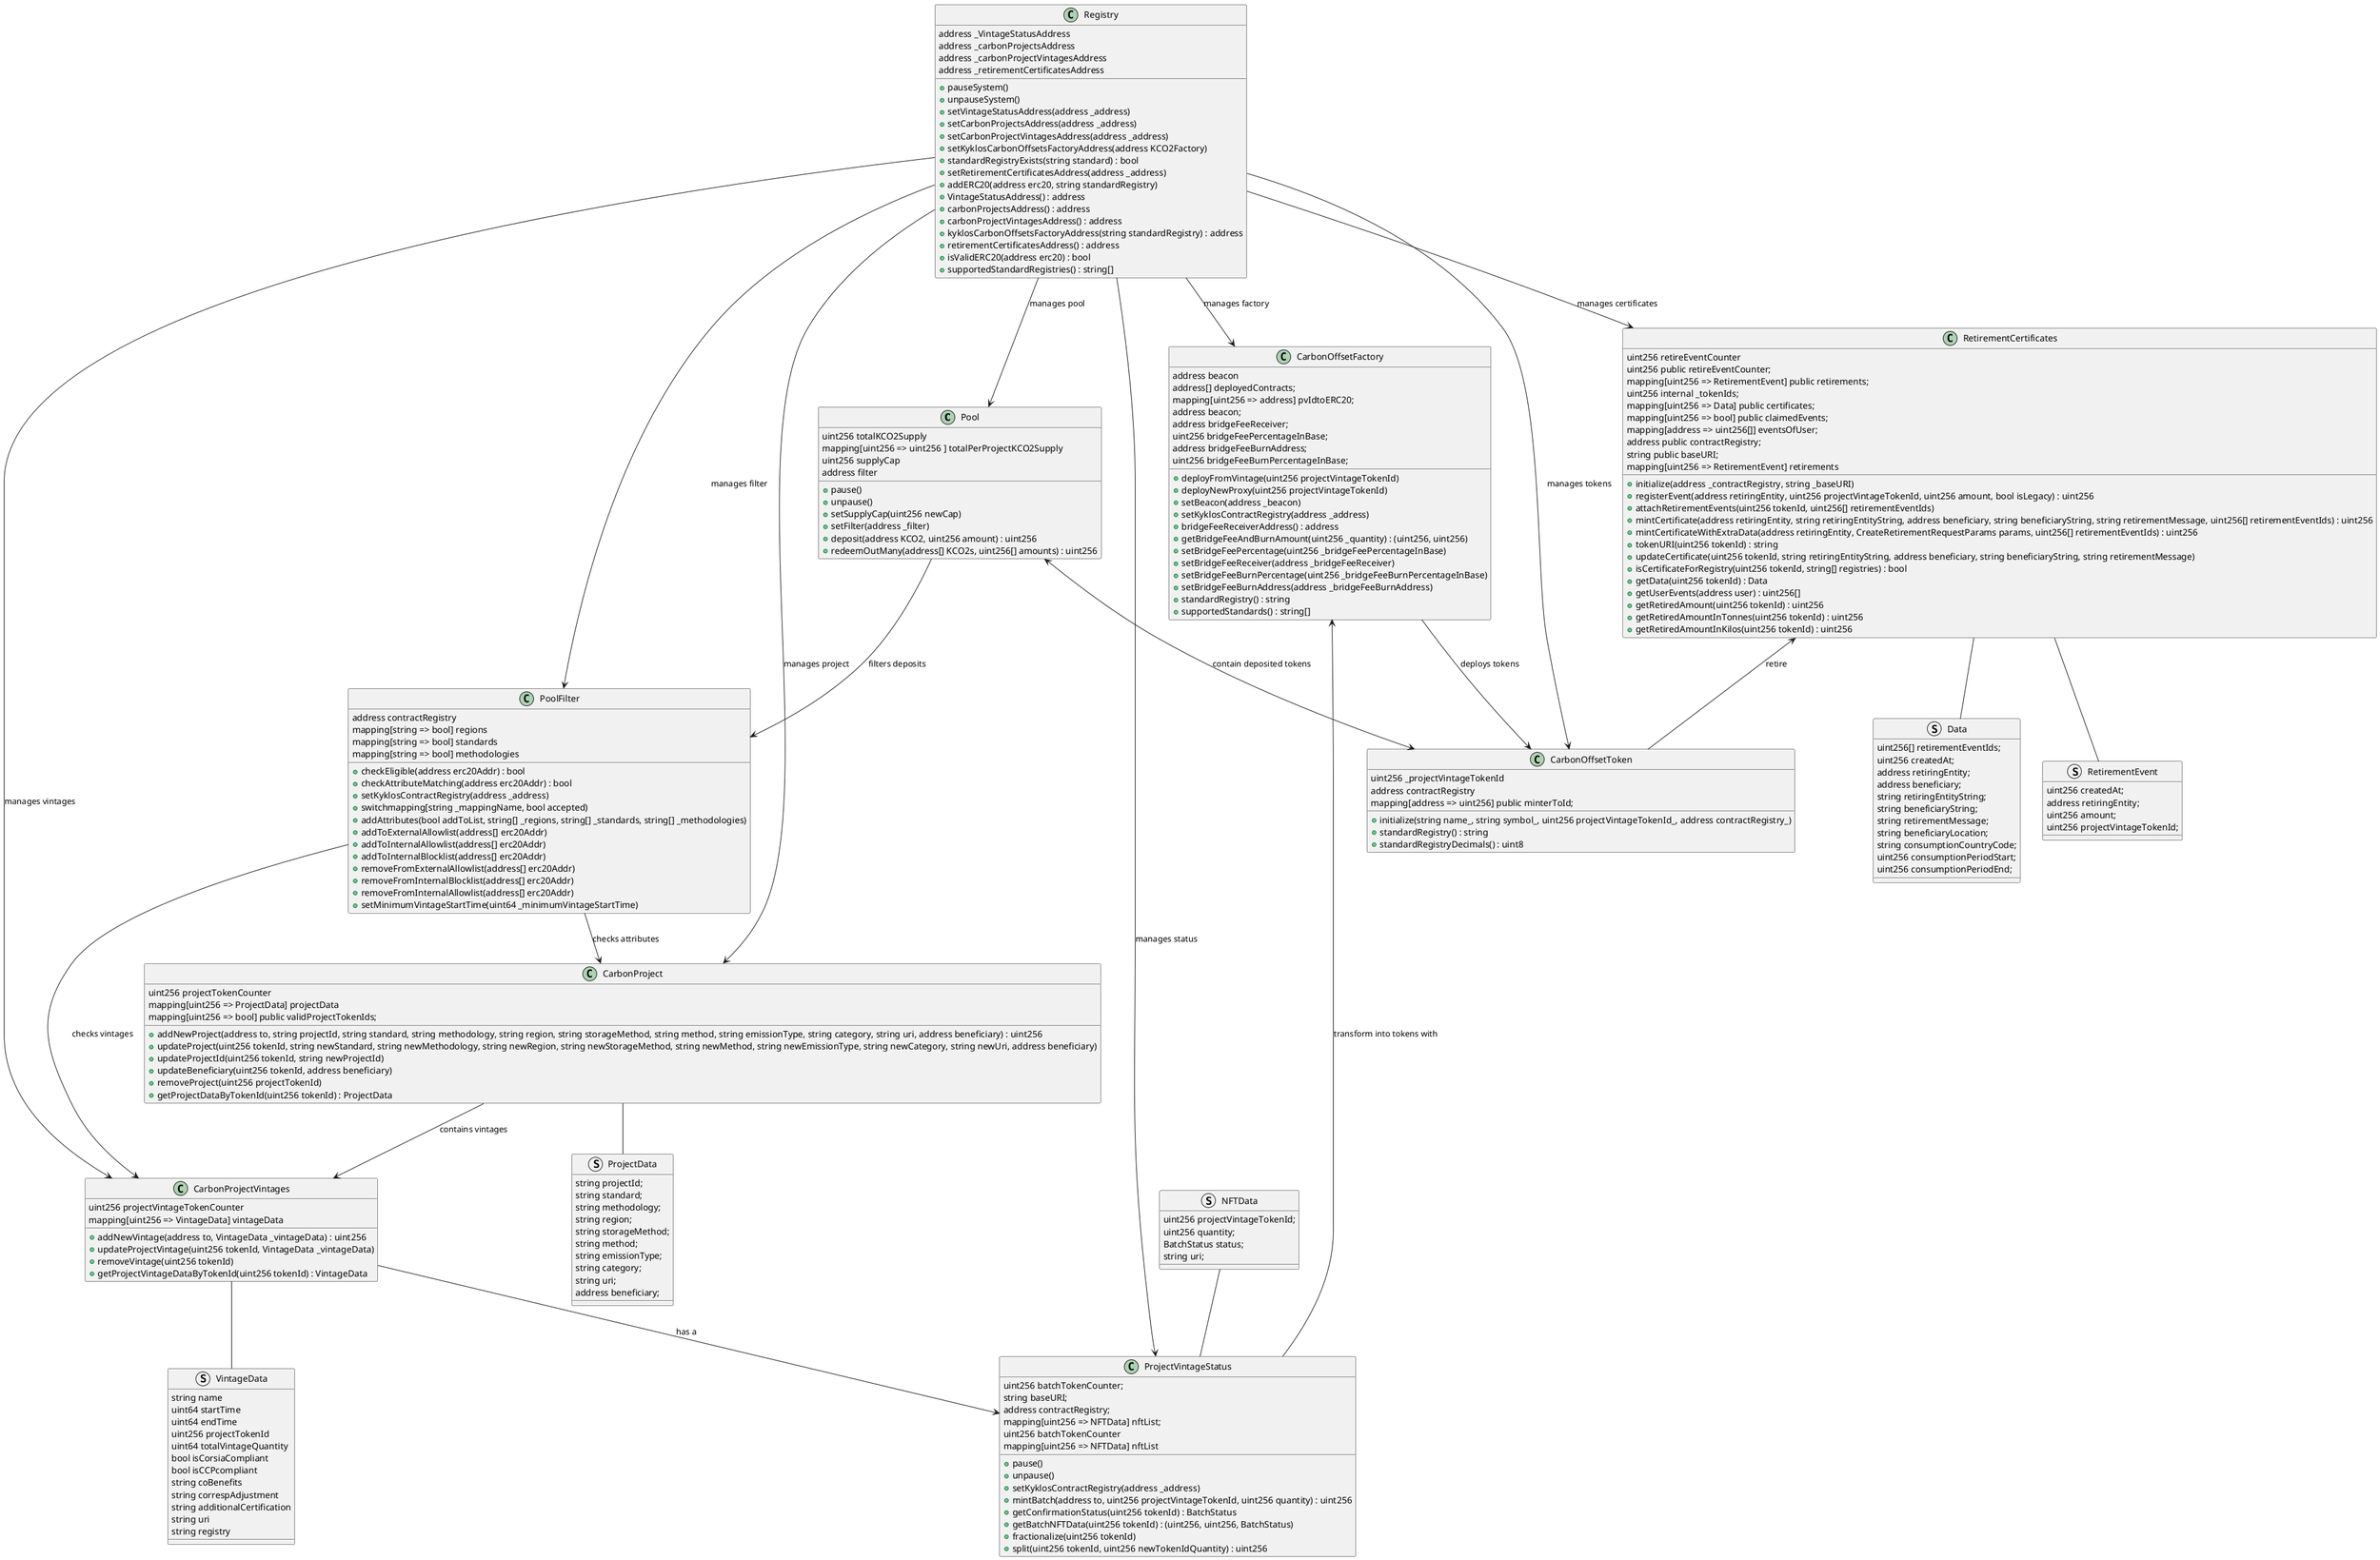 @startuml
class Pool {

    uint256 totalKCO2Supply
    mapping[uint256 => uint256 ] totalPerProjectKCO2Supply
    uint256 supplyCap
    address filter
    +pause()
    +unpause()
    +setSupplyCap(uint256 newCap)
    +setFilter(address _filter)
    +deposit(address KCO2, uint256 amount) : uint256
    +redeemOutMany(address[] KCO2s, uint256[] amounts) : uint256
}

class PoolFilter {

    address contractRegistry
    mapping[string => bool] regions
    mapping[string => bool] standards
    mapping[string => bool] methodologies
    +checkEligible(address erc20Addr) : bool
    +checkAttributeMatching(address erc20Addr) : bool
    +setKyklosContractRegistry(address _address)
    +switchmapping[string _mappingName, bool accepted)
    +addAttributes(bool addToList, string[] _regions, string[] _standards, string[] _methodologies)
    +addToExternalAllowlist(address[] erc20Addr)
    +addToInternalAllowlist(address[] erc20Addr)
    +addToInternalBlocklist(address[] erc20Addr)
    +removeFromExternalAllowlist(address[] erc20Addr)
    +removeFromInternalBlocklist(address[] erc20Addr)
    +removeFromInternalAllowlist(address[] erc20Addr)
    +setMinimumVintageStartTime(uint64 _minimumVintageStartTime)
}

class CarbonProject {
    uint256 projectTokenCounter
    mapping[uint256 => ProjectData] projectData
    mapping[uint256 => bool] public validProjectTokenIds;
    +addNewProject(address to, string projectId, string standard, string methodology, string region, string storageMethod, string method, string emissionType, string category, string uri, address beneficiary) : uint256
    +updateProject(uint256 tokenId, string newStandard, string newMethodology, string newRegion, string newStorageMethod, string newMethod, string newEmissionType, string newCategory, string newUri, address beneficiary)
    +updateProjectId(uint256 tokenId, string newProjectId)
    +updateBeneficiary(uint256 tokenId, address beneficiary)
    +removeProject(uint256 projectTokenId)
    +getProjectDataByTokenId(uint256 tokenId) : ProjectData
}

class CarbonProjectVintages {
    uint256 projectVintageTokenCounter
    mapping[uint256 => VintageData] vintageData
    +addNewVintage(address to, VintageData _vintageData) : uint256
    +updateProjectVintage(uint256 tokenId, VintageData _vintageData)
    +removeVintage(uint256 tokenId)
    +getProjectVintageDataByTokenId(uint256 tokenId) : VintageData
}
struct VintageData {
    string name
    uint64 startTime
    uint64 endTime
    uint256 projectTokenId
    uint64 totalVintageQuantity
    bool isCorsiaCompliant
    bool isCCPcompliant
    string coBenefits
    string correspAdjustment
    string additionalCertification
    string uri
    string registry
}
struct ProjectData {
    string projectId;
    string standard;
    string methodology;
    string region;
    string storageMethod;
    string method;
    string emissionType;
    string category;
    string uri;
    address beneficiary;
}
CarbonProjectVintages --   VintageData
CarbonProject --   ProjectData

class Registry {
    address _VintageStatusAddress
    address _carbonProjectsAddress
    address _carbonProjectVintagesAddress
    address _retirementCertificatesAddress
    +pauseSystem()
    +unpauseSystem()
    +setVintageStatusAddress(address _address)
    +setCarbonProjectsAddress(address _address)
    +setCarbonProjectVintagesAddress(address _address)
    +setKyklosCarbonOffsetsFactoryAddress(address KCO2Factory)
    +standardRegistryExists(string standard) : bool
    +setRetirementCertificatesAddress(address _address)
    +addERC20(address erc20, string standardRegistry)
    +VintageStatusAddress() : address
    +carbonProjectsAddress() : address
    +carbonProjectVintagesAddress() : address
    +kyklosCarbonOffsetsFactoryAddress(string standardRegistry) : address
    +retirementCertificatesAddress() : address
    +isValidERC20(address erc20) : bool
    +supportedStandardRegistries() : string[]
}

class CarbonOffsetFactory {
    address beacon
    address[] deployedContracts;
	mapping[uint256 => address] pvIdtoERC20;
	address beacon;
	address bridgeFeeReceiver;
	uint256 bridgeFeePercentageInBase;
	address bridgeFeeBurnAddress;
	uint256 bridgeFeeBurnPercentageInBase;

    +deployFromVintage(uint256 projectVintageTokenId)
    +deployNewProxy(uint256 projectVintageTokenId)
    +setBeacon(address _beacon)
    +setKyklosContractRegistry(address _address)
    +bridgeFeeReceiverAddress() : address
    +getBridgeFeeAndBurnAmount(uint256 _quantity) : (uint256, uint256)
    +setBridgeFeePercentage(uint256 _bridgeFeePercentageInBase)
    +setBridgeFeeReceiver(address _bridgeFeeReceiver)
    +setBridgeFeeBurnPercentage(uint256 _bridgeFeeBurnPercentageInBase)
    +setBridgeFeeBurnAddress(address _bridgeFeeBurnAddress)
    +standardRegistry() : string
    +supportedStandards() : string[]
}

class CarbonOffsetToken {
    uint256 _projectVintageTokenId
    address contractRegistry
     mapping[address => uint256] public minterToId;
    +initialize(string name_, string symbol_, uint256 projectVintageTokenId_, address contractRegistry_)
    +standardRegistry() : string
    +standardRegistryDecimals() : uint8
}

	struct NFTData {
		uint256 projectVintageTokenId;
		uint256 quantity;
		BatchStatus status;
        string uri;
	}
class ProjectVintageStatus {
    uint256 batchTokenCounter;
	string baseURI;
	address contractRegistry;
	mapping[uint256 => NFTData] nftList;
    uint256 batchTokenCounter
    mapping[uint256 => NFTData] nftList
    +pause()
    +unpause()
    +setKyklosContractRegistry(address _address)
    +mintBatch(address to, uint256 projectVintageTokenId, uint256 quantity) : uint256
    +getConfirmationStatus(uint256 tokenId) : BatchStatus
    +getBatchNFTData(uint256 tokenId) : (uint256, uint256, BatchStatus)
    +fractionalize(uint256 tokenId)
    +split(uint256 tokenId, uint256 newTokenIdQuantity) : uint256
}
NFTData -- ProjectVintageStatus

    struct Data {
		uint256[] retirementEventIds;
		uint256 createdAt;
		address retiringEntity;
		address beneficiary;
		string retiringEntityString;
		string beneficiaryString;
		string retirementMessage;
		string beneficiaryLocation;
		string consumptionCountryCode;
		uint256 consumptionPeriodStart;
		uint256 consumptionPeriodEnd;
	}
	struct RetirementEvent {
		uint256 createdAt;
		address retiringEntity;
		uint256 amount;
		uint256 projectVintageTokenId;
	}
class RetirementCertificates {
    uint256 retireEventCounter
	uint256 public retireEventCounter;
	mapping[uint256 => RetirementEvent] public retirements;
	uint256 internal _tokenIds;
	mapping[uint256 => Data] public certificates;
	mapping[uint256 => bool] public claimedEvents;
	mapping[address => uint256[]] eventsOfUser;
	address public contractRegistry;
	string public baseURI;
    mapping[uint256 => RetirementEvent] retirements

    +initialize(address _contractRegistry, string _baseURI)
    +registerEvent(address retiringEntity, uint256 projectVintageTokenId, uint256 amount, bool isLegacy) : uint256
    +attachRetirementEvents(uint256 tokenId, uint256[] retirementEventIds)
    +mintCertificate(address retiringEntity, string retiringEntityString, address beneficiary, string beneficiaryString, string retirementMessage, uint256[] retirementEventIds) : uint256
    +mintCertificateWithExtraData(address retiringEntity, CreateRetirementRequestParams params, uint256[] retirementEventIds) : uint256
    +tokenURI(uint256 tokenId) : string
    +updateCertificate(uint256 tokenId, string retiringEntityString, address beneficiary, string beneficiaryString, string retirementMessage)
    +isCertificateForRegistry(uint256 tokenId, string[] registries) : bool
    +getData(uint256 tokenId) : Data
    +getUserEvents(address user) : uint256[]
    +getRetiredAmount(uint256 tokenId) : uint256
    +getRetiredAmountInTonnes(uint256 tokenId) : uint256
    +getRetiredAmountInKilos(uint256 tokenId) : uint256
}

RetirementCertificates -- RetirementEvent
RetirementCertificates -- Data


Pool --> PoolFilter : "filters deposits"
Pool <--> CarbonOffsetToken : "contain deposited tokens"
PoolFilter --> CarbonProject : "checks attributes"
PoolFilter --> CarbonProjectVintages : "checks vintages"
CarbonProject --> CarbonProjectVintages : "contains vintages"
CarbonProjectVintages --> ProjectVintageStatus : "has a"
CarbonOffsetFactory --> CarbonOffsetToken : "deploys tokens"
CarbonOffsetFactory <-- ProjectVintageStatus : "transform into tokens with"
Registry --> Pool : "manages pool"
Registry --> PoolFilter : "manages filter"
Registry --> CarbonProject : "manages project"
Registry --> CarbonProjectVintages : "manages vintages"
Registry --> CarbonOffsetFactory : "manages factory"
Registry --> CarbonOffsetToken : "manages tokens"
Registry --> ProjectVintageStatus : "manages status"
Registry --> RetirementCertificates : "manages certificates"
RetirementCertificates <-- CarbonOffsetToken : "retire"


@enduml

